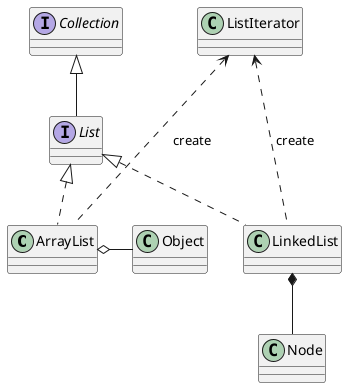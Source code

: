 @startuml
class ArrayList {
}
class LinkedList {
}
interface List
List <|.. ArrayList
List <|.. LinkedList

interface Collection
Collection <|-- List


class Object{
}
ArrayList o- Object

class Node{
}
LinkedList *-- Node

class ListIterator
ListIterator <... ArrayList : create
ListIterator <... LinkedList : create
@enduml
